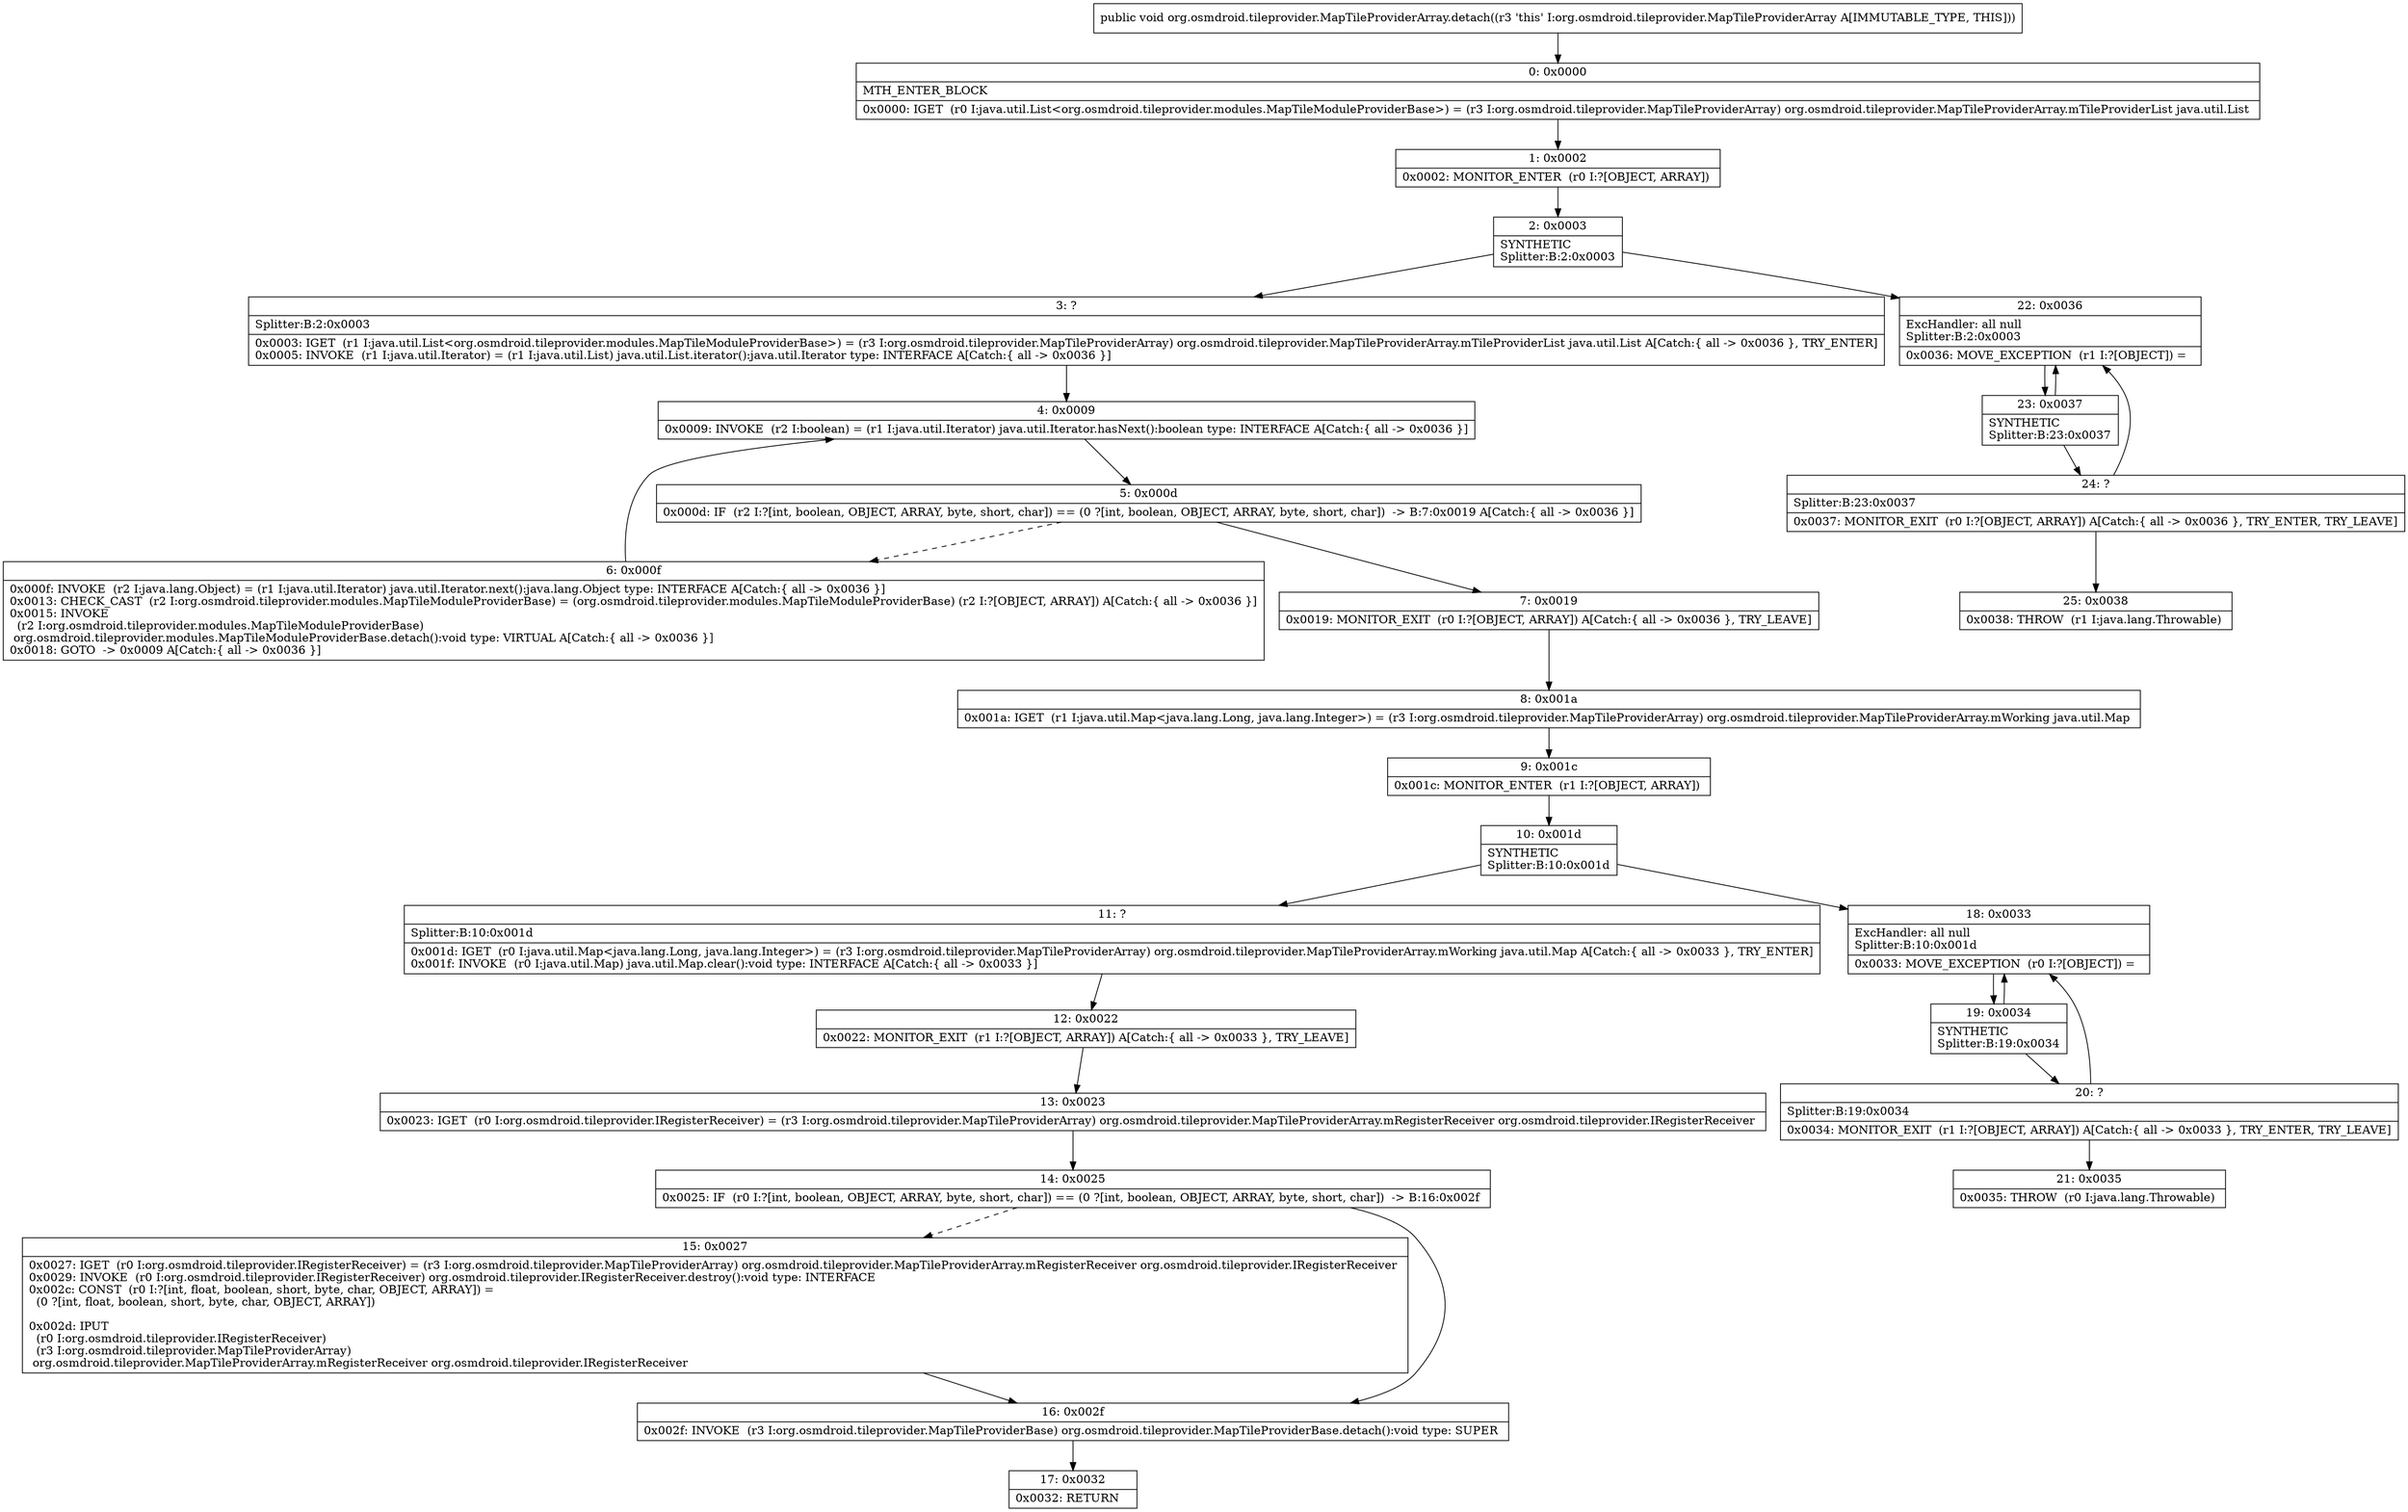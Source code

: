 digraph "CFG fororg.osmdroid.tileprovider.MapTileProviderArray.detach()V" {
Node_0 [shape=record,label="{0\:\ 0x0000|MTH_ENTER_BLOCK\l|0x0000: IGET  (r0 I:java.util.List\<org.osmdroid.tileprovider.modules.MapTileModuleProviderBase\>) = (r3 I:org.osmdroid.tileprovider.MapTileProviderArray) org.osmdroid.tileprovider.MapTileProviderArray.mTileProviderList java.util.List \l}"];
Node_1 [shape=record,label="{1\:\ 0x0002|0x0002: MONITOR_ENTER  (r0 I:?[OBJECT, ARRAY]) \l}"];
Node_2 [shape=record,label="{2\:\ 0x0003|SYNTHETIC\lSplitter:B:2:0x0003\l}"];
Node_3 [shape=record,label="{3\:\ ?|Splitter:B:2:0x0003\l|0x0003: IGET  (r1 I:java.util.List\<org.osmdroid.tileprovider.modules.MapTileModuleProviderBase\>) = (r3 I:org.osmdroid.tileprovider.MapTileProviderArray) org.osmdroid.tileprovider.MapTileProviderArray.mTileProviderList java.util.List A[Catch:\{ all \-\> 0x0036 \}, TRY_ENTER]\l0x0005: INVOKE  (r1 I:java.util.Iterator) = (r1 I:java.util.List) java.util.List.iterator():java.util.Iterator type: INTERFACE A[Catch:\{ all \-\> 0x0036 \}]\l}"];
Node_4 [shape=record,label="{4\:\ 0x0009|0x0009: INVOKE  (r2 I:boolean) = (r1 I:java.util.Iterator) java.util.Iterator.hasNext():boolean type: INTERFACE A[Catch:\{ all \-\> 0x0036 \}]\l}"];
Node_5 [shape=record,label="{5\:\ 0x000d|0x000d: IF  (r2 I:?[int, boolean, OBJECT, ARRAY, byte, short, char]) == (0 ?[int, boolean, OBJECT, ARRAY, byte, short, char])  \-\> B:7:0x0019 A[Catch:\{ all \-\> 0x0036 \}]\l}"];
Node_6 [shape=record,label="{6\:\ 0x000f|0x000f: INVOKE  (r2 I:java.lang.Object) = (r1 I:java.util.Iterator) java.util.Iterator.next():java.lang.Object type: INTERFACE A[Catch:\{ all \-\> 0x0036 \}]\l0x0013: CHECK_CAST  (r2 I:org.osmdroid.tileprovider.modules.MapTileModuleProviderBase) = (org.osmdroid.tileprovider.modules.MapTileModuleProviderBase) (r2 I:?[OBJECT, ARRAY]) A[Catch:\{ all \-\> 0x0036 \}]\l0x0015: INVOKE  \l  (r2 I:org.osmdroid.tileprovider.modules.MapTileModuleProviderBase)\l org.osmdroid.tileprovider.modules.MapTileModuleProviderBase.detach():void type: VIRTUAL A[Catch:\{ all \-\> 0x0036 \}]\l0x0018: GOTO  \-\> 0x0009 A[Catch:\{ all \-\> 0x0036 \}]\l}"];
Node_7 [shape=record,label="{7\:\ 0x0019|0x0019: MONITOR_EXIT  (r0 I:?[OBJECT, ARRAY]) A[Catch:\{ all \-\> 0x0036 \}, TRY_LEAVE]\l}"];
Node_8 [shape=record,label="{8\:\ 0x001a|0x001a: IGET  (r1 I:java.util.Map\<java.lang.Long, java.lang.Integer\>) = (r3 I:org.osmdroid.tileprovider.MapTileProviderArray) org.osmdroid.tileprovider.MapTileProviderArray.mWorking java.util.Map \l}"];
Node_9 [shape=record,label="{9\:\ 0x001c|0x001c: MONITOR_ENTER  (r1 I:?[OBJECT, ARRAY]) \l}"];
Node_10 [shape=record,label="{10\:\ 0x001d|SYNTHETIC\lSplitter:B:10:0x001d\l}"];
Node_11 [shape=record,label="{11\:\ ?|Splitter:B:10:0x001d\l|0x001d: IGET  (r0 I:java.util.Map\<java.lang.Long, java.lang.Integer\>) = (r3 I:org.osmdroid.tileprovider.MapTileProviderArray) org.osmdroid.tileprovider.MapTileProviderArray.mWorking java.util.Map A[Catch:\{ all \-\> 0x0033 \}, TRY_ENTER]\l0x001f: INVOKE  (r0 I:java.util.Map) java.util.Map.clear():void type: INTERFACE A[Catch:\{ all \-\> 0x0033 \}]\l}"];
Node_12 [shape=record,label="{12\:\ 0x0022|0x0022: MONITOR_EXIT  (r1 I:?[OBJECT, ARRAY]) A[Catch:\{ all \-\> 0x0033 \}, TRY_LEAVE]\l}"];
Node_13 [shape=record,label="{13\:\ 0x0023|0x0023: IGET  (r0 I:org.osmdroid.tileprovider.IRegisterReceiver) = (r3 I:org.osmdroid.tileprovider.MapTileProviderArray) org.osmdroid.tileprovider.MapTileProviderArray.mRegisterReceiver org.osmdroid.tileprovider.IRegisterReceiver \l}"];
Node_14 [shape=record,label="{14\:\ 0x0025|0x0025: IF  (r0 I:?[int, boolean, OBJECT, ARRAY, byte, short, char]) == (0 ?[int, boolean, OBJECT, ARRAY, byte, short, char])  \-\> B:16:0x002f \l}"];
Node_15 [shape=record,label="{15\:\ 0x0027|0x0027: IGET  (r0 I:org.osmdroid.tileprovider.IRegisterReceiver) = (r3 I:org.osmdroid.tileprovider.MapTileProviderArray) org.osmdroid.tileprovider.MapTileProviderArray.mRegisterReceiver org.osmdroid.tileprovider.IRegisterReceiver \l0x0029: INVOKE  (r0 I:org.osmdroid.tileprovider.IRegisterReceiver) org.osmdroid.tileprovider.IRegisterReceiver.destroy():void type: INTERFACE \l0x002c: CONST  (r0 I:?[int, float, boolean, short, byte, char, OBJECT, ARRAY]) = \l  (0 ?[int, float, boolean, short, byte, char, OBJECT, ARRAY])\l \l0x002d: IPUT  \l  (r0 I:org.osmdroid.tileprovider.IRegisterReceiver)\l  (r3 I:org.osmdroid.tileprovider.MapTileProviderArray)\l org.osmdroid.tileprovider.MapTileProviderArray.mRegisterReceiver org.osmdroid.tileprovider.IRegisterReceiver \l}"];
Node_16 [shape=record,label="{16\:\ 0x002f|0x002f: INVOKE  (r3 I:org.osmdroid.tileprovider.MapTileProviderBase) org.osmdroid.tileprovider.MapTileProviderBase.detach():void type: SUPER \l}"];
Node_17 [shape=record,label="{17\:\ 0x0032|0x0032: RETURN   \l}"];
Node_18 [shape=record,label="{18\:\ 0x0033|ExcHandler: all null\lSplitter:B:10:0x001d\l|0x0033: MOVE_EXCEPTION  (r0 I:?[OBJECT]) =  \l}"];
Node_19 [shape=record,label="{19\:\ 0x0034|SYNTHETIC\lSplitter:B:19:0x0034\l}"];
Node_20 [shape=record,label="{20\:\ ?|Splitter:B:19:0x0034\l|0x0034: MONITOR_EXIT  (r1 I:?[OBJECT, ARRAY]) A[Catch:\{ all \-\> 0x0033 \}, TRY_ENTER, TRY_LEAVE]\l}"];
Node_21 [shape=record,label="{21\:\ 0x0035|0x0035: THROW  (r0 I:java.lang.Throwable) \l}"];
Node_22 [shape=record,label="{22\:\ 0x0036|ExcHandler: all null\lSplitter:B:2:0x0003\l|0x0036: MOVE_EXCEPTION  (r1 I:?[OBJECT]) =  \l}"];
Node_23 [shape=record,label="{23\:\ 0x0037|SYNTHETIC\lSplitter:B:23:0x0037\l}"];
Node_24 [shape=record,label="{24\:\ ?|Splitter:B:23:0x0037\l|0x0037: MONITOR_EXIT  (r0 I:?[OBJECT, ARRAY]) A[Catch:\{ all \-\> 0x0036 \}, TRY_ENTER, TRY_LEAVE]\l}"];
Node_25 [shape=record,label="{25\:\ 0x0038|0x0038: THROW  (r1 I:java.lang.Throwable) \l}"];
MethodNode[shape=record,label="{public void org.osmdroid.tileprovider.MapTileProviderArray.detach((r3 'this' I:org.osmdroid.tileprovider.MapTileProviderArray A[IMMUTABLE_TYPE, THIS])) }"];
MethodNode -> Node_0;
Node_0 -> Node_1;
Node_1 -> Node_2;
Node_2 -> Node_3;
Node_2 -> Node_22;
Node_3 -> Node_4;
Node_4 -> Node_5;
Node_5 -> Node_6[style=dashed];
Node_5 -> Node_7;
Node_6 -> Node_4;
Node_7 -> Node_8;
Node_8 -> Node_9;
Node_9 -> Node_10;
Node_10 -> Node_11;
Node_10 -> Node_18;
Node_11 -> Node_12;
Node_12 -> Node_13;
Node_13 -> Node_14;
Node_14 -> Node_15[style=dashed];
Node_14 -> Node_16;
Node_15 -> Node_16;
Node_16 -> Node_17;
Node_18 -> Node_19;
Node_19 -> Node_20;
Node_19 -> Node_18;
Node_20 -> Node_21;
Node_20 -> Node_18;
Node_22 -> Node_23;
Node_23 -> Node_24;
Node_23 -> Node_22;
Node_24 -> Node_25;
Node_24 -> Node_22;
}

